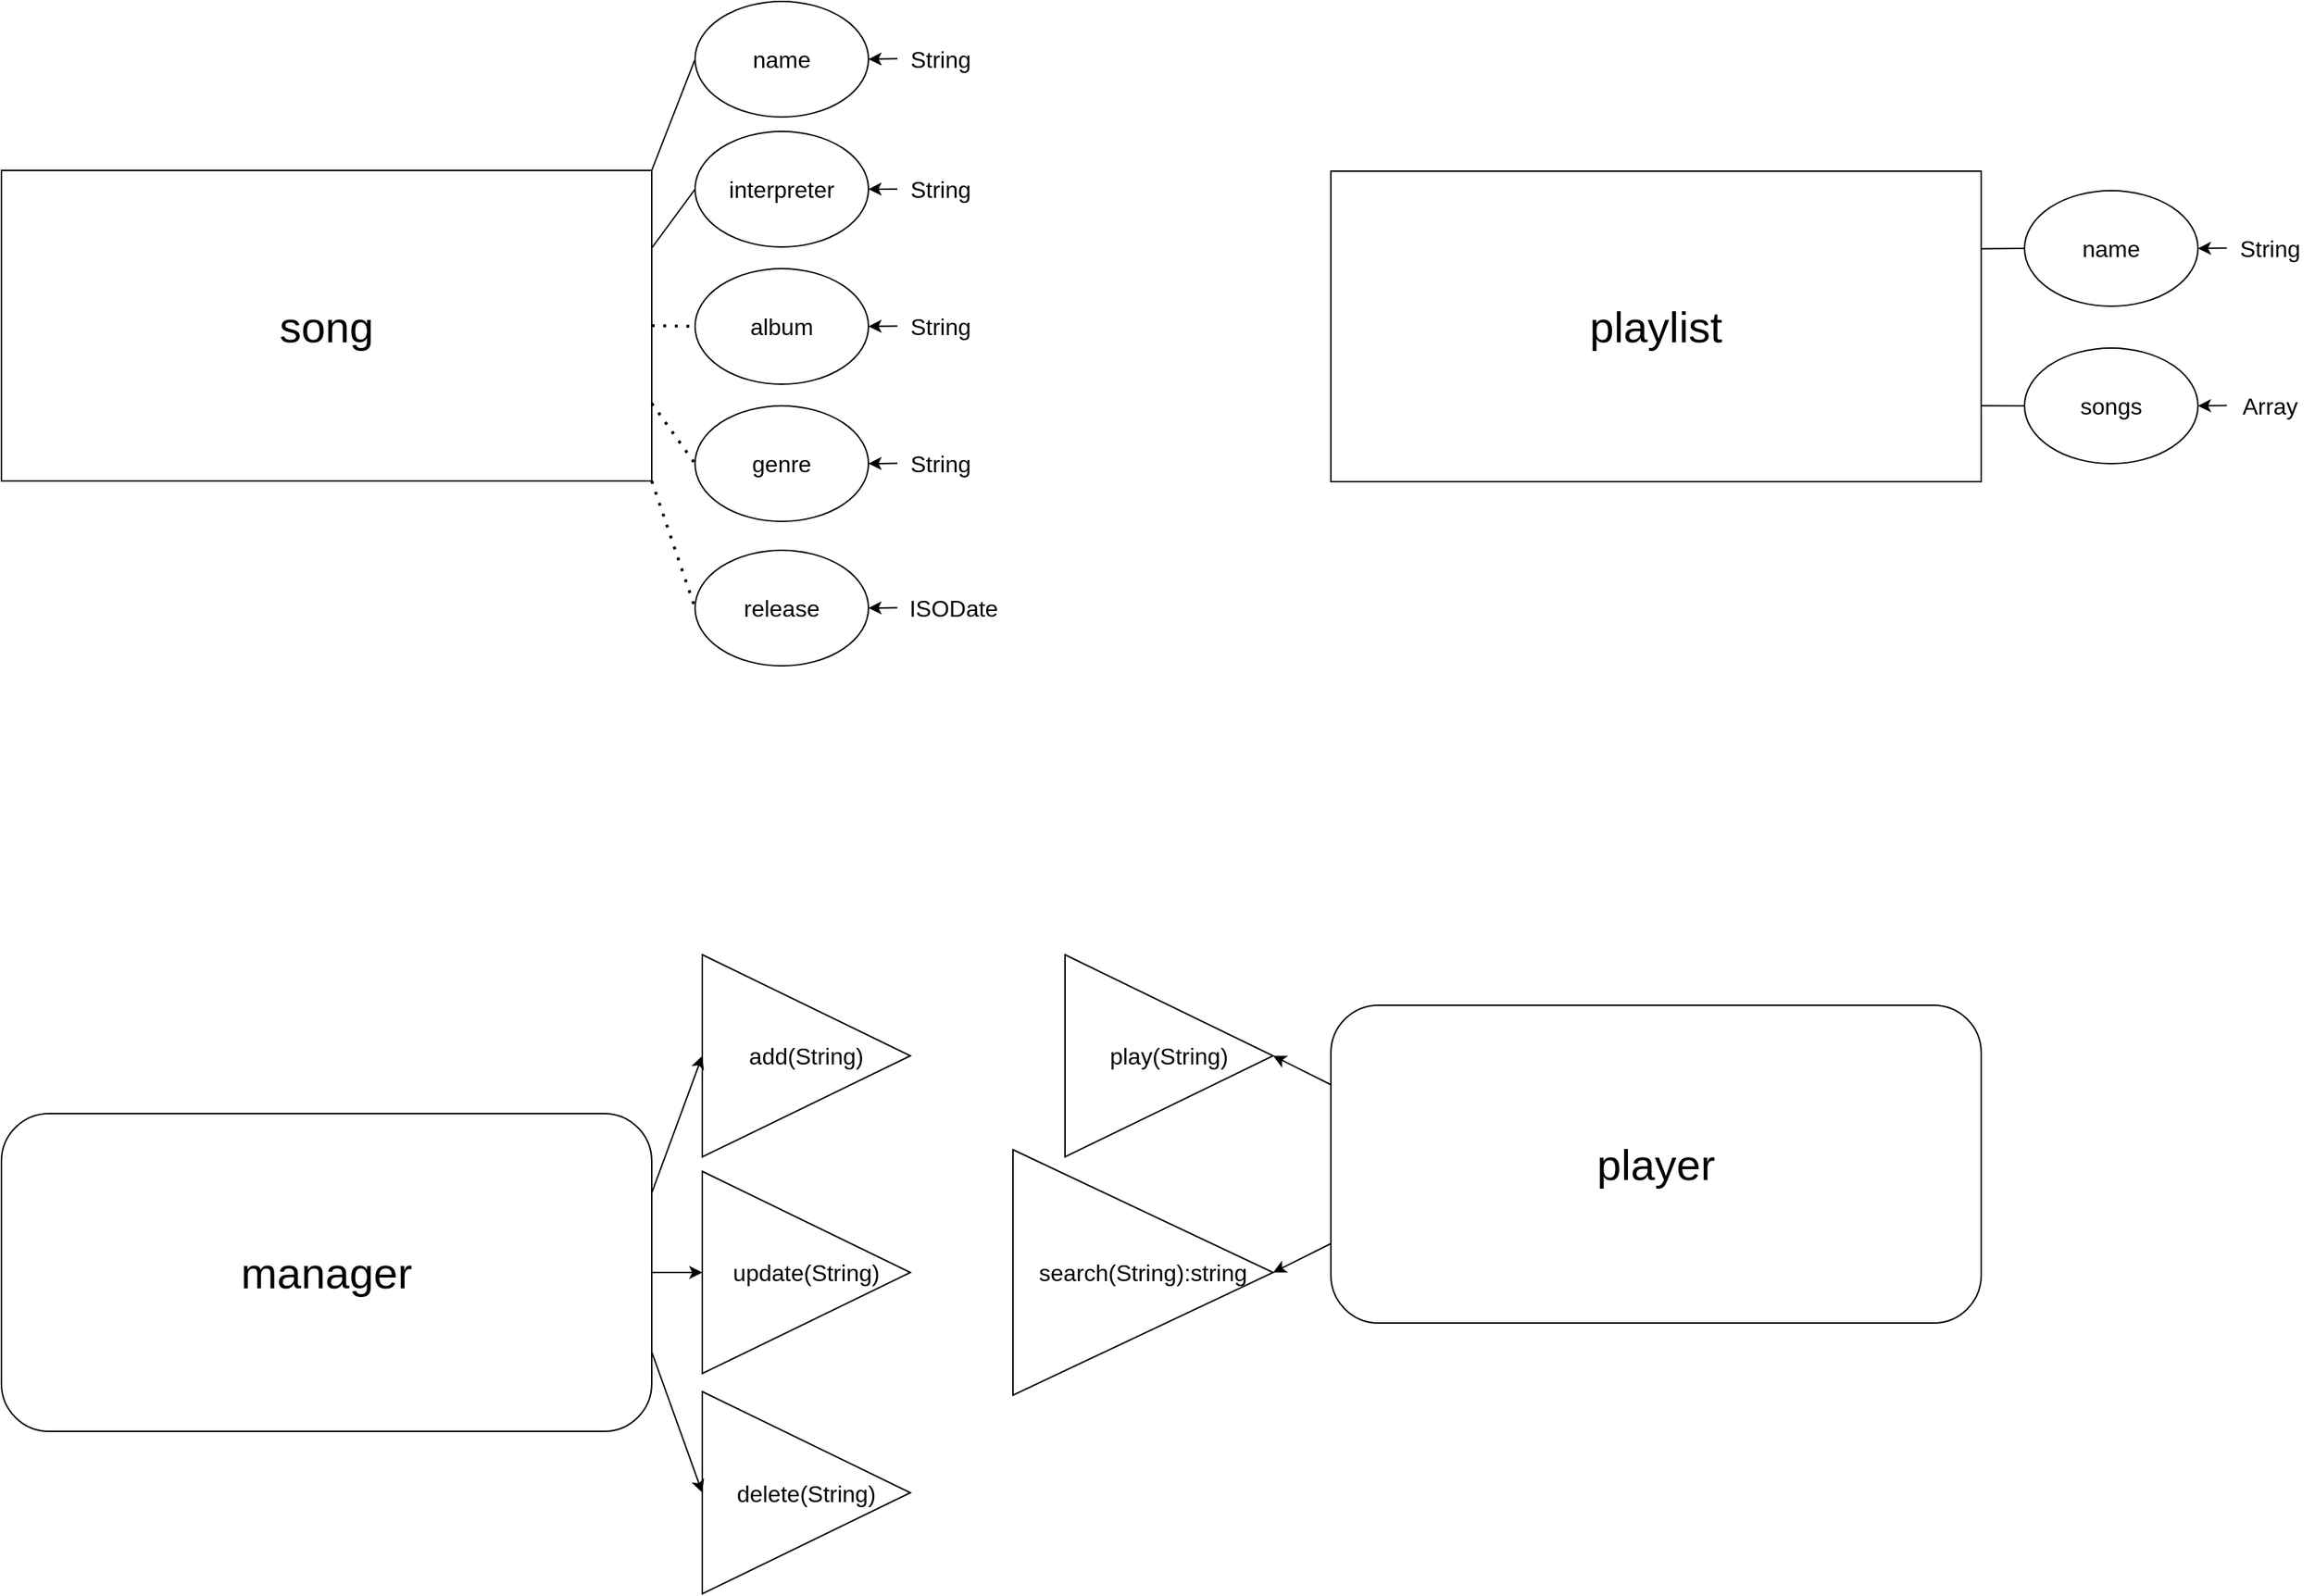 <mxfile version="21.3.4" type="github">
  <diagram id="yCdLFfcr3cxt0qBfyUbk" name="Page-1">
    <mxGraphModel dx="2298" dy="1273" grid="1" gridSize="10" guides="1" tooltips="1" connect="1" arrows="1" fold="1" page="1" pageScale="1" pageWidth="1654" pageHeight="1169" math="0" shadow="0">
      <root>
        <mxCell id="0" />
        <mxCell id="1" parent="0" />
        <mxCell id="8Q_J05wMI56wDrojj2M6-1" value="&lt;font style=&quot;font-size: 30px;&quot;&gt;song&lt;/font&gt;" style="rounded=0;whiteSpace=wrap;html=1;" parent="1" vertex="1">
          <mxGeometry x="40" y="477" width="450" height="215" as="geometry" />
        </mxCell>
        <mxCell id="8Q_J05wMI56wDrojj2M6-5" value="interpreter" style="ellipse;whiteSpace=wrap;html=1;fontSize=16;" parent="1" vertex="1">
          <mxGeometry x="520" y="450" width="120" height="80" as="geometry" />
        </mxCell>
        <mxCell id="8Q_J05wMI56wDrojj2M6-6" value="album" style="ellipse;whiteSpace=wrap;html=1;fontSize=16;" parent="1" vertex="1">
          <mxGeometry x="520" y="545" width="120" height="80" as="geometry" />
        </mxCell>
        <mxCell id="8Q_J05wMI56wDrojj2M6-7" value="genre" style="ellipse;whiteSpace=wrap;html=1;fontSize=16;" parent="1" vertex="1">
          <mxGeometry x="520" y="640" width="120" height="80" as="geometry" />
        </mxCell>
        <mxCell id="8Q_J05wMI56wDrojj2M6-8" value="release" style="ellipse;whiteSpace=wrap;html=1;fontSize=16;" parent="1" vertex="1">
          <mxGeometry x="520" y="740" width="120" height="80" as="geometry" />
        </mxCell>
        <mxCell id="8Q_J05wMI56wDrojj2M6-9" value="name" style="ellipse;whiteSpace=wrap;html=1;fontSize=16;" parent="1" vertex="1">
          <mxGeometry x="520" y="360" width="120" height="80" as="geometry" />
        </mxCell>
        <mxCell id="8Q_J05wMI56wDrojj2M6-11" value="" style="endArrow=none;dashed=1;html=1;dashPattern=1 3;strokeWidth=2;rounded=0;fontSize=16;entryX=0;entryY=0.5;entryDx=0;entryDy=0;exitX=1;exitY=0.5;exitDx=0;exitDy=0;" parent="1" source="8Q_J05wMI56wDrojj2M6-1" target="8Q_J05wMI56wDrojj2M6-6" edge="1">
          <mxGeometry width="50" height="50" relative="1" as="geometry">
            <mxPoint x="350" y="570" as="sourcePoint" />
            <mxPoint x="400" y="520" as="targetPoint" />
          </mxGeometry>
        </mxCell>
        <mxCell id="8Q_J05wMI56wDrojj2M6-13" value="" style="endArrow=none;html=1;rounded=0;fontSize=16;entryX=0;entryY=0.5;entryDx=0;entryDy=0;exitX=1;exitY=0.25;exitDx=0;exitDy=0;" parent="1" source="8Q_J05wMI56wDrojj2M6-1" target="8Q_J05wMI56wDrojj2M6-5" edge="1">
          <mxGeometry width="50" height="50" relative="1" as="geometry">
            <mxPoint x="350" y="630" as="sourcePoint" />
            <mxPoint x="400" y="580" as="targetPoint" />
          </mxGeometry>
        </mxCell>
        <mxCell id="8Q_J05wMI56wDrojj2M6-14" value="" style="endArrow=none;html=1;rounded=0;fontSize=16;entryX=0;entryY=0.5;entryDx=0;entryDy=0;exitX=1;exitY=0;exitDx=0;exitDy=0;" parent="1" source="8Q_J05wMI56wDrojj2M6-1" target="8Q_J05wMI56wDrojj2M6-9" edge="1">
          <mxGeometry width="50" height="50" relative="1" as="geometry">
            <mxPoint x="350" y="570" as="sourcePoint" />
            <mxPoint x="400" y="520" as="targetPoint" />
          </mxGeometry>
        </mxCell>
        <mxCell id="8Q_J05wMI56wDrojj2M6-15" value="" style="endArrow=none;dashed=1;html=1;dashPattern=1 3;strokeWidth=2;rounded=0;fontSize=16;entryX=0;entryY=0.5;entryDx=0;entryDy=0;exitX=1;exitY=0.75;exitDx=0;exitDy=0;" parent="1" source="8Q_J05wMI56wDrojj2M6-1" target="8Q_J05wMI56wDrojj2M6-7" edge="1">
          <mxGeometry width="50" height="50" relative="1" as="geometry">
            <mxPoint x="350" y="700" as="sourcePoint" />
            <mxPoint x="400" y="650" as="targetPoint" />
          </mxGeometry>
        </mxCell>
        <mxCell id="8Q_J05wMI56wDrojj2M6-16" value="" style="endArrow=none;dashed=1;html=1;dashPattern=1 3;strokeWidth=2;rounded=0;fontSize=16;entryX=0;entryY=0.5;entryDx=0;entryDy=0;exitX=1;exitY=1;exitDx=0;exitDy=0;" parent="1" source="8Q_J05wMI56wDrojj2M6-1" target="8Q_J05wMI56wDrojj2M6-8" edge="1">
          <mxGeometry width="50" height="50" relative="1" as="geometry">
            <mxPoint x="350" y="700" as="sourcePoint" />
            <mxPoint x="400" y="650" as="targetPoint" />
          </mxGeometry>
        </mxCell>
        <mxCell id="8Q_J05wMI56wDrojj2M6-17" value="" style="endArrow=classic;html=1;rounded=0;fontSize=16;entryX=1;entryY=0.5;entryDx=0;entryDy=0;" parent="1" target="8Q_J05wMI56wDrojj2M6-9" edge="1">
          <mxGeometry width="50" height="50" relative="1" as="geometry">
            <mxPoint x="660" y="399.68" as="sourcePoint" />
            <mxPoint x="660" y="420" as="targetPoint" />
          </mxGeometry>
        </mxCell>
        <mxCell id="8Q_J05wMI56wDrojj2M6-18" value="" style="endArrow=classic;html=1;rounded=0;fontSize=16;entryX=1;entryY=0.5;entryDx=0;entryDy=0;" parent="1" target="8Q_J05wMI56wDrojj2M6-5" edge="1">
          <mxGeometry width="50" height="50" relative="1" as="geometry">
            <mxPoint x="660" y="489.84" as="sourcePoint" />
            <mxPoint x="650" y="510" as="targetPoint" />
          </mxGeometry>
        </mxCell>
        <mxCell id="8Q_J05wMI56wDrojj2M6-19" value="" style="endArrow=classic;html=1;rounded=0;fontSize=16;entryX=1;entryY=0.5;entryDx=0;entryDy=0;" parent="1" target="8Q_J05wMI56wDrojj2M6-6" edge="1">
          <mxGeometry width="50" height="50" relative="1" as="geometry">
            <mxPoint x="660" y="584.78" as="sourcePoint" />
            <mxPoint x="660" y="610" as="targetPoint" />
          </mxGeometry>
        </mxCell>
        <mxCell id="8Q_J05wMI56wDrojj2M6-20" value="" style="endArrow=classic;html=1;rounded=0;fontSize=16;entryX=1;entryY=0.5;entryDx=0;entryDy=0;" parent="1" target="8Q_J05wMI56wDrojj2M6-7" edge="1">
          <mxGeometry width="50" height="50" relative="1" as="geometry">
            <mxPoint x="660" y="679.81" as="sourcePoint" />
            <mxPoint x="650" y="700" as="targetPoint" />
          </mxGeometry>
        </mxCell>
        <mxCell id="8Q_J05wMI56wDrojj2M6-21" value="" style="endArrow=classic;html=1;rounded=0;fontSize=16;entryX=1;entryY=0.5;entryDx=0;entryDy=0;" parent="1" target="8Q_J05wMI56wDrojj2M6-8" edge="1">
          <mxGeometry width="50" height="50" relative="1" as="geometry">
            <mxPoint x="660" y="779.81" as="sourcePoint" />
            <mxPoint x="650" y="800" as="targetPoint" />
          </mxGeometry>
        </mxCell>
        <mxCell id="8Q_J05wMI56wDrojj2M6-22" value="String" style="text;html=1;strokeColor=none;fillColor=none;align=center;verticalAlign=middle;whiteSpace=wrap;rounded=0;fontSize=16;" parent="1" vertex="1">
          <mxGeometry x="660" y="385" width="60" height="30" as="geometry" />
        </mxCell>
        <mxCell id="8Q_J05wMI56wDrojj2M6-23" value="String" style="text;html=1;strokeColor=none;fillColor=none;align=center;verticalAlign=middle;whiteSpace=wrap;rounded=0;fontSize=16;" parent="1" vertex="1">
          <mxGeometry x="660" y="475" width="60" height="30" as="geometry" />
        </mxCell>
        <mxCell id="8Q_J05wMI56wDrojj2M6-24" value="String" style="text;html=1;strokeColor=none;fillColor=none;align=center;verticalAlign=middle;whiteSpace=wrap;rounded=0;fontSize=16;" parent="1" vertex="1">
          <mxGeometry x="660" y="570" width="60" height="30" as="geometry" />
        </mxCell>
        <mxCell id="8Q_J05wMI56wDrojj2M6-25" value="String" style="text;html=1;strokeColor=none;fillColor=none;align=center;verticalAlign=middle;whiteSpace=wrap;rounded=0;fontSize=16;" parent="1" vertex="1">
          <mxGeometry x="660" y="665" width="60" height="30" as="geometry" />
        </mxCell>
        <mxCell id="8Q_J05wMI56wDrojj2M6-26" value="ISODate" style="text;html=1;strokeColor=none;fillColor=none;align=center;verticalAlign=middle;whiteSpace=wrap;rounded=0;fontSize=16;" parent="1" vertex="1">
          <mxGeometry x="669" y="765" width="60" height="30" as="geometry" />
        </mxCell>
        <mxCell id="8Q_J05wMI56wDrojj2M6-27" value="&lt;font style=&quot;font-size: 30px;&quot;&gt;playlist&lt;/font&gt;" style="rounded=0;whiteSpace=wrap;html=1;" parent="1" vertex="1">
          <mxGeometry x="960" y="477.5" width="450" height="215" as="geometry" />
        </mxCell>
        <mxCell id="8Q_J05wMI56wDrojj2M6-33" value="&lt;span style=&quot;font-size: 30px;&quot;&gt;manager&lt;/span&gt;" style="rounded=1;whiteSpace=wrap;html=1;fontSize=16;" parent="1" vertex="1">
          <mxGeometry x="40" y="1130" width="450" height="220" as="geometry" />
        </mxCell>
        <mxCell id="8Q_J05wMI56wDrojj2M6-34" value="&lt;span style=&quot;font-size: 30px;&quot;&gt;player&lt;/span&gt;" style="rounded=1;whiteSpace=wrap;html=1;fontSize=16;" parent="1" vertex="1">
          <mxGeometry x="960" y="1055" width="450" height="220" as="geometry" />
        </mxCell>
        <mxCell id="8Q_J05wMI56wDrojj2M6-35" value="play(String)" style="triangle;whiteSpace=wrap;html=1;fontSize=16;" parent="1" vertex="1">
          <mxGeometry x="776" y="1020" width="144" height="140" as="geometry" />
        </mxCell>
        <mxCell id="qdg36Bh6iYcFu4rixJXB-4" value="search(String):string" style="triangle;whiteSpace=wrap;html=1;fontSize=16;" vertex="1" parent="1">
          <mxGeometry x="740" y="1155" width="180" height="170" as="geometry" />
        </mxCell>
        <mxCell id="qdg36Bh6iYcFu4rixJXB-5" value="" style="endArrow=classic;html=1;rounded=0;exitX=0;exitY=0.75;exitDx=0;exitDy=0;entryX=1;entryY=0.5;entryDx=0;entryDy=0;" edge="1" parent="1" source="8Q_J05wMI56wDrojj2M6-34" target="qdg36Bh6iYcFu4rixJXB-4">
          <mxGeometry width="50" height="50" relative="1" as="geometry">
            <mxPoint x="580" y="1155" as="sourcePoint" />
            <mxPoint x="630" y="1105" as="targetPoint" />
          </mxGeometry>
        </mxCell>
        <mxCell id="qdg36Bh6iYcFu4rixJXB-6" value="" style="endArrow=classic;html=1;rounded=0;exitX=0;exitY=0.25;exitDx=0;exitDy=0;entryX=1;entryY=0.5;entryDx=0;entryDy=0;" edge="1" parent="1" source="8Q_J05wMI56wDrojj2M6-34" target="8Q_J05wMI56wDrojj2M6-35">
          <mxGeometry width="50" height="50" relative="1" as="geometry">
            <mxPoint x="790" y="1235" as="sourcePoint" />
            <mxPoint x="840" y="1185" as="targetPoint" />
          </mxGeometry>
        </mxCell>
        <mxCell id="qdg36Bh6iYcFu4rixJXB-7" value="update(String)" style="triangle;whiteSpace=wrap;html=1;fontSize=16;" vertex="1" parent="1">
          <mxGeometry x="525" y="1170" width="144" height="140" as="geometry" />
        </mxCell>
        <mxCell id="qdg36Bh6iYcFu4rixJXB-8" value="add(String)" style="triangle;whiteSpace=wrap;html=1;fontSize=16;" vertex="1" parent="1">
          <mxGeometry x="525" y="1020" width="144" height="140" as="geometry" />
        </mxCell>
        <mxCell id="qdg36Bh6iYcFu4rixJXB-9" value="delete(String)" style="triangle;whiteSpace=wrap;html=1;fontSize=16;" vertex="1" parent="1">
          <mxGeometry x="525" y="1322.5" width="144" height="140" as="geometry" />
        </mxCell>
        <mxCell id="qdg36Bh6iYcFu4rixJXB-10" value="" style="endArrow=classic;html=1;rounded=0;exitX=1;exitY=0.75;exitDx=0;exitDy=0;entryX=0;entryY=0.5;entryDx=0;entryDy=0;" edge="1" parent="1" source="8Q_J05wMI56wDrojj2M6-33" target="qdg36Bh6iYcFu4rixJXB-9">
          <mxGeometry width="50" height="50" relative="1" as="geometry">
            <mxPoint x="610" y="1295" as="sourcePoint" />
            <mxPoint x="660" y="1245" as="targetPoint" />
          </mxGeometry>
        </mxCell>
        <mxCell id="qdg36Bh6iYcFu4rixJXB-11" value="" style="endArrow=classic;html=1;rounded=0;exitX=1;exitY=0.5;exitDx=0;exitDy=0;entryX=0;entryY=0.5;entryDx=0;entryDy=0;" edge="1" parent="1" source="8Q_J05wMI56wDrojj2M6-33" target="qdg36Bh6iYcFu4rixJXB-7">
          <mxGeometry width="50" height="50" relative="1" as="geometry">
            <mxPoint x="490" y="1225" as="sourcePoint" />
            <mxPoint x="540" y="1175" as="targetPoint" />
          </mxGeometry>
        </mxCell>
        <mxCell id="qdg36Bh6iYcFu4rixJXB-12" value="" style="endArrow=classic;html=1;rounded=0;exitX=1;exitY=0.25;exitDx=0;exitDy=0;entryX=0;entryY=0.5;entryDx=0;entryDy=0;" edge="1" parent="1" source="8Q_J05wMI56wDrojj2M6-33" target="qdg36Bh6iYcFu4rixJXB-8">
          <mxGeometry width="50" height="50" relative="1" as="geometry">
            <mxPoint x="490" y="1225" as="sourcePoint" />
            <mxPoint x="540" y="1175" as="targetPoint" />
          </mxGeometry>
        </mxCell>
        <mxCell id="qdg36Bh6iYcFu4rixJXB-13" value="songs" style="ellipse;whiteSpace=wrap;html=1;fontSize=16;" vertex="1" parent="1">
          <mxGeometry x="1440" y="600" width="120" height="80" as="geometry" />
        </mxCell>
        <mxCell id="qdg36Bh6iYcFu4rixJXB-14" value="" style="endArrow=none;html=1;rounded=0;fontSize=16;entryX=0;entryY=0.5;entryDx=0;entryDy=0;exitX=1.001;exitY=0.755;exitDx=0;exitDy=0;exitPerimeter=0;" edge="1" parent="1" target="qdg36Bh6iYcFu4rixJXB-13" source="8Q_J05wMI56wDrojj2M6-27">
          <mxGeometry width="50" height="50" relative="1" as="geometry">
            <mxPoint x="1450" y="550" as="sourcePoint" />
            <mxPoint x="1460" y="675" as="targetPoint" />
          </mxGeometry>
        </mxCell>
        <mxCell id="qdg36Bh6iYcFu4rixJXB-15" value="" style="endArrow=classic;html=1;rounded=0;fontSize=16;entryX=1;entryY=0.5;entryDx=0;entryDy=0;" edge="1" parent="1" target="qdg36Bh6iYcFu4rixJXB-13">
          <mxGeometry width="50" height="50" relative="1" as="geometry">
            <mxPoint x="1580" y="639.78" as="sourcePoint" />
            <mxPoint x="1570" y="665" as="targetPoint" />
          </mxGeometry>
        </mxCell>
        <mxCell id="qdg36Bh6iYcFu4rixJXB-16" value="Array" style="text;html=1;strokeColor=none;fillColor=none;align=center;verticalAlign=middle;whiteSpace=wrap;rounded=0;fontSize=16;" vertex="1" parent="1">
          <mxGeometry x="1580" y="625" width="60" height="30" as="geometry" />
        </mxCell>
        <mxCell id="qdg36Bh6iYcFu4rixJXB-17" value="name" style="ellipse;whiteSpace=wrap;html=1;fontSize=16;" vertex="1" parent="1">
          <mxGeometry x="1440" y="491" width="120" height="80" as="geometry" />
        </mxCell>
        <mxCell id="qdg36Bh6iYcFu4rixJXB-19" value="" style="endArrow=classic;html=1;rounded=0;fontSize=16;entryX=1;entryY=0.5;entryDx=0;entryDy=0;" edge="1" parent="1" target="qdg36Bh6iYcFu4rixJXB-17">
          <mxGeometry width="50" height="50" relative="1" as="geometry">
            <mxPoint x="1580" y="530.78" as="sourcePoint" />
            <mxPoint x="1570" y="556" as="targetPoint" />
          </mxGeometry>
        </mxCell>
        <mxCell id="qdg36Bh6iYcFu4rixJXB-20" value="String" style="text;html=1;strokeColor=none;fillColor=none;align=center;verticalAlign=middle;whiteSpace=wrap;rounded=0;fontSize=16;" vertex="1" parent="1">
          <mxGeometry x="1585" y="516" width="50" height="30" as="geometry" />
        </mxCell>
        <mxCell id="qdg36Bh6iYcFu4rixJXB-21" value="" style="endArrow=none;html=1;rounded=0;exitX=1;exitY=0.25;exitDx=0;exitDy=0;entryX=0;entryY=0.5;entryDx=0;entryDy=0;" edge="1" parent="1" source="8Q_J05wMI56wDrojj2M6-27" target="qdg36Bh6iYcFu4rixJXB-17">
          <mxGeometry width="50" height="50" relative="1" as="geometry">
            <mxPoint x="1530" y="650" as="sourcePoint" />
            <mxPoint x="1580" y="600" as="targetPoint" />
          </mxGeometry>
        </mxCell>
      </root>
    </mxGraphModel>
  </diagram>
</mxfile>
